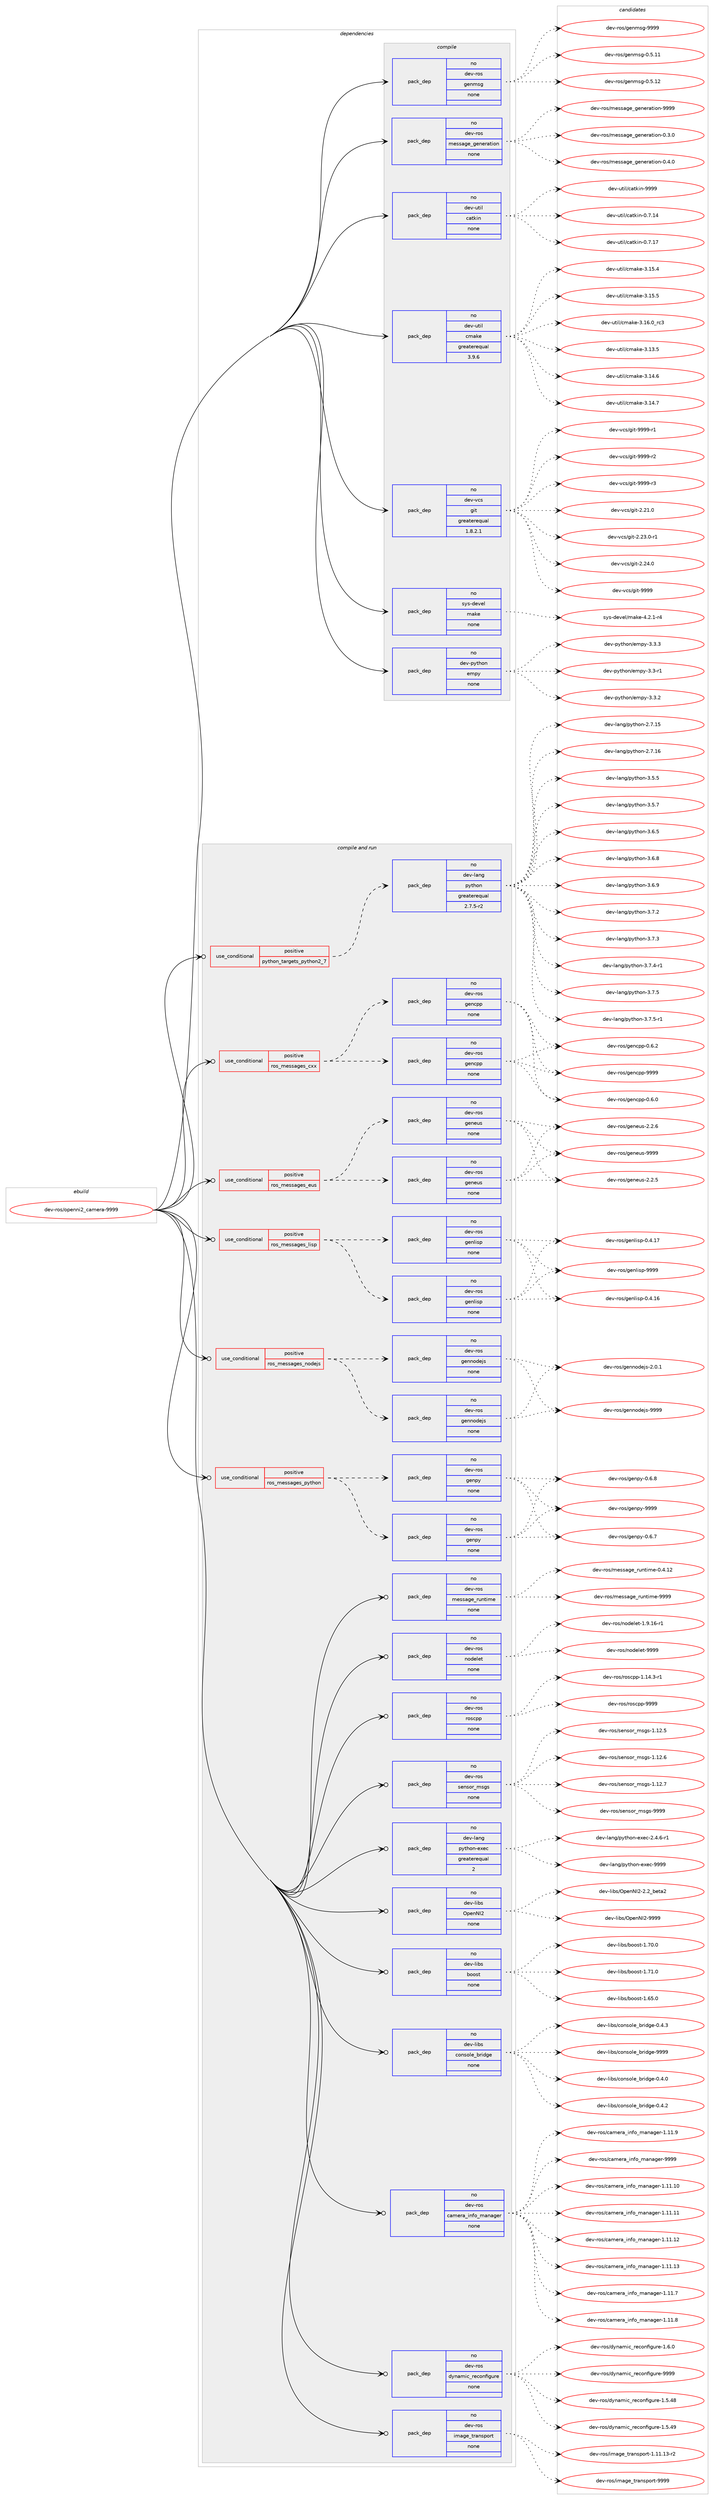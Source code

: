 digraph prolog {

# *************
# Graph options
# *************

newrank=true;
concentrate=true;
compound=true;
graph [rankdir=LR,fontname=Helvetica,fontsize=10,ranksep=1.5];#, ranksep=2.5, nodesep=0.2];
edge  [arrowhead=vee];
node  [fontname=Helvetica,fontsize=10];

# **********
# The ebuild
# **********

subgraph cluster_leftcol {
color=gray;
rank=same;
label=<<i>ebuild</i>>;
id [label="dev-ros/openni2_camera-9999", color=red, width=4, href="../dev-ros/openni2_camera-9999.svg"];
}

# ****************
# The dependencies
# ****************

subgraph cluster_midcol {
color=gray;
label=<<i>dependencies</i>>;
subgraph cluster_compile {
fillcolor="#eeeeee";
style=filled;
label=<<i>compile</i>>;
subgraph pack491697 {
dependency657685 [label=<<TABLE BORDER="0" CELLBORDER="1" CELLSPACING="0" CELLPADDING="4" WIDTH="220"><TR><TD ROWSPAN="6" CELLPADDING="30">pack_dep</TD></TR><TR><TD WIDTH="110">no</TD></TR><TR><TD>dev-python</TD></TR><TR><TD>empy</TD></TR><TR><TD>none</TD></TR><TR><TD></TD></TR></TABLE>>, shape=none, color=blue];
}
id:e -> dependency657685:w [weight=20,style="solid",arrowhead="vee"];
subgraph pack491698 {
dependency657686 [label=<<TABLE BORDER="0" CELLBORDER="1" CELLSPACING="0" CELLPADDING="4" WIDTH="220"><TR><TD ROWSPAN="6" CELLPADDING="30">pack_dep</TD></TR><TR><TD WIDTH="110">no</TD></TR><TR><TD>dev-ros</TD></TR><TR><TD>genmsg</TD></TR><TR><TD>none</TD></TR><TR><TD></TD></TR></TABLE>>, shape=none, color=blue];
}
id:e -> dependency657686:w [weight=20,style="solid",arrowhead="vee"];
subgraph pack491699 {
dependency657687 [label=<<TABLE BORDER="0" CELLBORDER="1" CELLSPACING="0" CELLPADDING="4" WIDTH="220"><TR><TD ROWSPAN="6" CELLPADDING="30">pack_dep</TD></TR><TR><TD WIDTH="110">no</TD></TR><TR><TD>dev-ros</TD></TR><TR><TD>message_generation</TD></TR><TR><TD>none</TD></TR><TR><TD></TD></TR></TABLE>>, shape=none, color=blue];
}
id:e -> dependency657687:w [weight=20,style="solid",arrowhead="vee"];
subgraph pack491700 {
dependency657688 [label=<<TABLE BORDER="0" CELLBORDER="1" CELLSPACING="0" CELLPADDING="4" WIDTH="220"><TR><TD ROWSPAN="6" CELLPADDING="30">pack_dep</TD></TR><TR><TD WIDTH="110">no</TD></TR><TR><TD>dev-util</TD></TR><TR><TD>catkin</TD></TR><TR><TD>none</TD></TR><TR><TD></TD></TR></TABLE>>, shape=none, color=blue];
}
id:e -> dependency657688:w [weight=20,style="solid",arrowhead="vee"];
subgraph pack491701 {
dependency657689 [label=<<TABLE BORDER="0" CELLBORDER="1" CELLSPACING="0" CELLPADDING="4" WIDTH="220"><TR><TD ROWSPAN="6" CELLPADDING="30">pack_dep</TD></TR><TR><TD WIDTH="110">no</TD></TR><TR><TD>dev-util</TD></TR><TR><TD>cmake</TD></TR><TR><TD>greaterequal</TD></TR><TR><TD>3.9.6</TD></TR></TABLE>>, shape=none, color=blue];
}
id:e -> dependency657689:w [weight=20,style="solid",arrowhead="vee"];
subgraph pack491702 {
dependency657690 [label=<<TABLE BORDER="0" CELLBORDER="1" CELLSPACING="0" CELLPADDING="4" WIDTH="220"><TR><TD ROWSPAN="6" CELLPADDING="30">pack_dep</TD></TR><TR><TD WIDTH="110">no</TD></TR><TR><TD>dev-vcs</TD></TR><TR><TD>git</TD></TR><TR><TD>greaterequal</TD></TR><TR><TD>1.8.2.1</TD></TR></TABLE>>, shape=none, color=blue];
}
id:e -> dependency657690:w [weight=20,style="solid",arrowhead="vee"];
subgraph pack491703 {
dependency657691 [label=<<TABLE BORDER="0" CELLBORDER="1" CELLSPACING="0" CELLPADDING="4" WIDTH="220"><TR><TD ROWSPAN="6" CELLPADDING="30">pack_dep</TD></TR><TR><TD WIDTH="110">no</TD></TR><TR><TD>sys-devel</TD></TR><TR><TD>make</TD></TR><TR><TD>none</TD></TR><TR><TD></TD></TR></TABLE>>, shape=none, color=blue];
}
id:e -> dependency657691:w [weight=20,style="solid",arrowhead="vee"];
}
subgraph cluster_compileandrun {
fillcolor="#eeeeee";
style=filled;
label=<<i>compile and run</i>>;
subgraph cond154082 {
dependency657692 [label=<<TABLE BORDER="0" CELLBORDER="1" CELLSPACING="0" CELLPADDING="4"><TR><TD ROWSPAN="3" CELLPADDING="10">use_conditional</TD></TR><TR><TD>positive</TD></TR><TR><TD>python_targets_python2_7</TD></TR></TABLE>>, shape=none, color=red];
subgraph pack491704 {
dependency657693 [label=<<TABLE BORDER="0" CELLBORDER="1" CELLSPACING="0" CELLPADDING="4" WIDTH="220"><TR><TD ROWSPAN="6" CELLPADDING="30">pack_dep</TD></TR><TR><TD WIDTH="110">no</TD></TR><TR><TD>dev-lang</TD></TR><TR><TD>python</TD></TR><TR><TD>greaterequal</TD></TR><TR><TD>2.7.5-r2</TD></TR></TABLE>>, shape=none, color=blue];
}
dependency657692:e -> dependency657693:w [weight=20,style="dashed",arrowhead="vee"];
}
id:e -> dependency657692:w [weight=20,style="solid",arrowhead="odotvee"];
subgraph cond154083 {
dependency657694 [label=<<TABLE BORDER="0" CELLBORDER="1" CELLSPACING="0" CELLPADDING="4"><TR><TD ROWSPAN="3" CELLPADDING="10">use_conditional</TD></TR><TR><TD>positive</TD></TR><TR><TD>ros_messages_cxx</TD></TR></TABLE>>, shape=none, color=red];
subgraph pack491705 {
dependency657695 [label=<<TABLE BORDER="0" CELLBORDER="1" CELLSPACING="0" CELLPADDING="4" WIDTH="220"><TR><TD ROWSPAN="6" CELLPADDING="30">pack_dep</TD></TR><TR><TD WIDTH="110">no</TD></TR><TR><TD>dev-ros</TD></TR><TR><TD>gencpp</TD></TR><TR><TD>none</TD></TR><TR><TD></TD></TR></TABLE>>, shape=none, color=blue];
}
dependency657694:e -> dependency657695:w [weight=20,style="dashed",arrowhead="vee"];
subgraph pack491706 {
dependency657696 [label=<<TABLE BORDER="0" CELLBORDER="1" CELLSPACING="0" CELLPADDING="4" WIDTH="220"><TR><TD ROWSPAN="6" CELLPADDING="30">pack_dep</TD></TR><TR><TD WIDTH="110">no</TD></TR><TR><TD>dev-ros</TD></TR><TR><TD>gencpp</TD></TR><TR><TD>none</TD></TR><TR><TD></TD></TR></TABLE>>, shape=none, color=blue];
}
dependency657694:e -> dependency657696:w [weight=20,style="dashed",arrowhead="vee"];
}
id:e -> dependency657694:w [weight=20,style="solid",arrowhead="odotvee"];
subgraph cond154084 {
dependency657697 [label=<<TABLE BORDER="0" CELLBORDER="1" CELLSPACING="0" CELLPADDING="4"><TR><TD ROWSPAN="3" CELLPADDING="10">use_conditional</TD></TR><TR><TD>positive</TD></TR><TR><TD>ros_messages_eus</TD></TR></TABLE>>, shape=none, color=red];
subgraph pack491707 {
dependency657698 [label=<<TABLE BORDER="0" CELLBORDER="1" CELLSPACING="0" CELLPADDING="4" WIDTH="220"><TR><TD ROWSPAN="6" CELLPADDING="30">pack_dep</TD></TR><TR><TD WIDTH="110">no</TD></TR><TR><TD>dev-ros</TD></TR><TR><TD>geneus</TD></TR><TR><TD>none</TD></TR><TR><TD></TD></TR></TABLE>>, shape=none, color=blue];
}
dependency657697:e -> dependency657698:w [weight=20,style="dashed",arrowhead="vee"];
subgraph pack491708 {
dependency657699 [label=<<TABLE BORDER="0" CELLBORDER="1" CELLSPACING="0" CELLPADDING="4" WIDTH="220"><TR><TD ROWSPAN="6" CELLPADDING="30">pack_dep</TD></TR><TR><TD WIDTH="110">no</TD></TR><TR><TD>dev-ros</TD></TR><TR><TD>geneus</TD></TR><TR><TD>none</TD></TR><TR><TD></TD></TR></TABLE>>, shape=none, color=blue];
}
dependency657697:e -> dependency657699:w [weight=20,style="dashed",arrowhead="vee"];
}
id:e -> dependency657697:w [weight=20,style="solid",arrowhead="odotvee"];
subgraph cond154085 {
dependency657700 [label=<<TABLE BORDER="0" CELLBORDER="1" CELLSPACING="0" CELLPADDING="4"><TR><TD ROWSPAN="3" CELLPADDING="10">use_conditional</TD></TR><TR><TD>positive</TD></TR><TR><TD>ros_messages_lisp</TD></TR></TABLE>>, shape=none, color=red];
subgraph pack491709 {
dependency657701 [label=<<TABLE BORDER="0" CELLBORDER="1" CELLSPACING="0" CELLPADDING="4" WIDTH="220"><TR><TD ROWSPAN="6" CELLPADDING="30">pack_dep</TD></TR><TR><TD WIDTH="110">no</TD></TR><TR><TD>dev-ros</TD></TR><TR><TD>genlisp</TD></TR><TR><TD>none</TD></TR><TR><TD></TD></TR></TABLE>>, shape=none, color=blue];
}
dependency657700:e -> dependency657701:w [weight=20,style="dashed",arrowhead="vee"];
subgraph pack491710 {
dependency657702 [label=<<TABLE BORDER="0" CELLBORDER="1" CELLSPACING="0" CELLPADDING="4" WIDTH="220"><TR><TD ROWSPAN="6" CELLPADDING="30">pack_dep</TD></TR><TR><TD WIDTH="110">no</TD></TR><TR><TD>dev-ros</TD></TR><TR><TD>genlisp</TD></TR><TR><TD>none</TD></TR><TR><TD></TD></TR></TABLE>>, shape=none, color=blue];
}
dependency657700:e -> dependency657702:w [weight=20,style="dashed",arrowhead="vee"];
}
id:e -> dependency657700:w [weight=20,style="solid",arrowhead="odotvee"];
subgraph cond154086 {
dependency657703 [label=<<TABLE BORDER="0" CELLBORDER="1" CELLSPACING="0" CELLPADDING="4"><TR><TD ROWSPAN="3" CELLPADDING="10">use_conditional</TD></TR><TR><TD>positive</TD></TR><TR><TD>ros_messages_nodejs</TD></TR></TABLE>>, shape=none, color=red];
subgraph pack491711 {
dependency657704 [label=<<TABLE BORDER="0" CELLBORDER="1" CELLSPACING="0" CELLPADDING="4" WIDTH="220"><TR><TD ROWSPAN="6" CELLPADDING="30">pack_dep</TD></TR><TR><TD WIDTH="110">no</TD></TR><TR><TD>dev-ros</TD></TR><TR><TD>gennodejs</TD></TR><TR><TD>none</TD></TR><TR><TD></TD></TR></TABLE>>, shape=none, color=blue];
}
dependency657703:e -> dependency657704:w [weight=20,style="dashed",arrowhead="vee"];
subgraph pack491712 {
dependency657705 [label=<<TABLE BORDER="0" CELLBORDER="1" CELLSPACING="0" CELLPADDING="4" WIDTH="220"><TR><TD ROWSPAN="6" CELLPADDING="30">pack_dep</TD></TR><TR><TD WIDTH="110">no</TD></TR><TR><TD>dev-ros</TD></TR><TR><TD>gennodejs</TD></TR><TR><TD>none</TD></TR><TR><TD></TD></TR></TABLE>>, shape=none, color=blue];
}
dependency657703:e -> dependency657705:w [weight=20,style="dashed",arrowhead="vee"];
}
id:e -> dependency657703:w [weight=20,style="solid",arrowhead="odotvee"];
subgraph cond154087 {
dependency657706 [label=<<TABLE BORDER="0" CELLBORDER="1" CELLSPACING="0" CELLPADDING="4"><TR><TD ROWSPAN="3" CELLPADDING="10">use_conditional</TD></TR><TR><TD>positive</TD></TR><TR><TD>ros_messages_python</TD></TR></TABLE>>, shape=none, color=red];
subgraph pack491713 {
dependency657707 [label=<<TABLE BORDER="0" CELLBORDER="1" CELLSPACING="0" CELLPADDING="4" WIDTH="220"><TR><TD ROWSPAN="6" CELLPADDING="30">pack_dep</TD></TR><TR><TD WIDTH="110">no</TD></TR><TR><TD>dev-ros</TD></TR><TR><TD>genpy</TD></TR><TR><TD>none</TD></TR><TR><TD></TD></TR></TABLE>>, shape=none, color=blue];
}
dependency657706:e -> dependency657707:w [weight=20,style="dashed",arrowhead="vee"];
subgraph pack491714 {
dependency657708 [label=<<TABLE BORDER="0" CELLBORDER="1" CELLSPACING="0" CELLPADDING="4" WIDTH="220"><TR><TD ROWSPAN="6" CELLPADDING="30">pack_dep</TD></TR><TR><TD WIDTH="110">no</TD></TR><TR><TD>dev-ros</TD></TR><TR><TD>genpy</TD></TR><TR><TD>none</TD></TR><TR><TD></TD></TR></TABLE>>, shape=none, color=blue];
}
dependency657706:e -> dependency657708:w [weight=20,style="dashed",arrowhead="vee"];
}
id:e -> dependency657706:w [weight=20,style="solid",arrowhead="odotvee"];
subgraph pack491715 {
dependency657709 [label=<<TABLE BORDER="0" CELLBORDER="1" CELLSPACING="0" CELLPADDING="4" WIDTH="220"><TR><TD ROWSPAN="6" CELLPADDING="30">pack_dep</TD></TR><TR><TD WIDTH="110">no</TD></TR><TR><TD>dev-lang</TD></TR><TR><TD>python-exec</TD></TR><TR><TD>greaterequal</TD></TR><TR><TD>2</TD></TR></TABLE>>, shape=none, color=blue];
}
id:e -> dependency657709:w [weight=20,style="solid",arrowhead="odotvee"];
subgraph pack491716 {
dependency657710 [label=<<TABLE BORDER="0" CELLBORDER="1" CELLSPACING="0" CELLPADDING="4" WIDTH="220"><TR><TD ROWSPAN="6" CELLPADDING="30">pack_dep</TD></TR><TR><TD WIDTH="110">no</TD></TR><TR><TD>dev-libs</TD></TR><TR><TD>OpenNI2</TD></TR><TR><TD>none</TD></TR><TR><TD></TD></TR></TABLE>>, shape=none, color=blue];
}
id:e -> dependency657710:w [weight=20,style="solid",arrowhead="odotvee"];
subgraph pack491717 {
dependency657711 [label=<<TABLE BORDER="0" CELLBORDER="1" CELLSPACING="0" CELLPADDING="4" WIDTH="220"><TR><TD ROWSPAN="6" CELLPADDING="30">pack_dep</TD></TR><TR><TD WIDTH="110">no</TD></TR><TR><TD>dev-libs</TD></TR><TR><TD>boost</TD></TR><TR><TD>none</TD></TR><TR><TD></TD></TR></TABLE>>, shape=none, color=blue];
}
id:e -> dependency657711:w [weight=20,style="solid",arrowhead="odotvee"];
subgraph pack491718 {
dependency657712 [label=<<TABLE BORDER="0" CELLBORDER="1" CELLSPACING="0" CELLPADDING="4" WIDTH="220"><TR><TD ROWSPAN="6" CELLPADDING="30">pack_dep</TD></TR><TR><TD WIDTH="110">no</TD></TR><TR><TD>dev-libs</TD></TR><TR><TD>console_bridge</TD></TR><TR><TD>none</TD></TR><TR><TD></TD></TR></TABLE>>, shape=none, color=blue];
}
id:e -> dependency657712:w [weight=20,style="solid",arrowhead="odotvee"];
subgraph pack491719 {
dependency657713 [label=<<TABLE BORDER="0" CELLBORDER="1" CELLSPACING="0" CELLPADDING="4" WIDTH="220"><TR><TD ROWSPAN="6" CELLPADDING="30">pack_dep</TD></TR><TR><TD WIDTH="110">no</TD></TR><TR><TD>dev-ros</TD></TR><TR><TD>camera_info_manager</TD></TR><TR><TD>none</TD></TR><TR><TD></TD></TR></TABLE>>, shape=none, color=blue];
}
id:e -> dependency657713:w [weight=20,style="solid",arrowhead="odotvee"];
subgraph pack491720 {
dependency657714 [label=<<TABLE BORDER="0" CELLBORDER="1" CELLSPACING="0" CELLPADDING="4" WIDTH="220"><TR><TD ROWSPAN="6" CELLPADDING="30">pack_dep</TD></TR><TR><TD WIDTH="110">no</TD></TR><TR><TD>dev-ros</TD></TR><TR><TD>dynamic_reconfigure</TD></TR><TR><TD>none</TD></TR><TR><TD></TD></TR></TABLE>>, shape=none, color=blue];
}
id:e -> dependency657714:w [weight=20,style="solid",arrowhead="odotvee"];
subgraph pack491721 {
dependency657715 [label=<<TABLE BORDER="0" CELLBORDER="1" CELLSPACING="0" CELLPADDING="4" WIDTH="220"><TR><TD ROWSPAN="6" CELLPADDING="30">pack_dep</TD></TR><TR><TD WIDTH="110">no</TD></TR><TR><TD>dev-ros</TD></TR><TR><TD>image_transport</TD></TR><TR><TD>none</TD></TR><TR><TD></TD></TR></TABLE>>, shape=none, color=blue];
}
id:e -> dependency657715:w [weight=20,style="solid",arrowhead="odotvee"];
subgraph pack491722 {
dependency657716 [label=<<TABLE BORDER="0" CELLBORDER="1" CELLSPACING="0" CELLPADDING="4" WIDTH="220"><TR><TD ROWSPAN="6" CELLPADDING="30">pack_dep</TD></TR><TR><TD WIDTH="110">no</TD></TR><TR><TD>dev-ros</TD></TR><TR><TD>message_runtime</TD></TR><TR><TD>none</TD></TR><TR><TD></TD></TR></TABLE>>, shape=none, color=blue];
}
id:e -> dependency657716:w [weight=20,style="solid",arrowhead="odotvee"];
subgraph pack491723 {
dependency657717 [label=<<TABLE BORDER="0" CELLBORDER="1" CELLSPACING="0" CELLPADDING="4" WIDTH="220"><TR><TD ROWSPAN="6" CELLPADDING="30">pack_dep</TD></TR><TR><TD WIDTH="110">no</TD></TR><TR><TD>dev-ros</TD></TR><TR><TD>nodelet</TD></TR><TR><TD>none</TD></TR><TR><TD></TD></TR></TABLE>>, shape=none, color=blue];
}
id:e -> dependency657717:w [weight=20,style="solid",arrowhead="odotvee"];
subgraph pack491724 {
dependency657718 [label=<<TABLE BORDER="0" CELLBORDER="1" CELLSPACING="0" CELLPADDING="4" WIDTH="220"><TR><TD ROWSPAN="6" CELLPADDING="30">pack_dep</TD></TR><TR><TD WIDTH="110">no</TD></TR><TR><TD>dev-ros</TD></TR><TR><TD>roscpp</TD></TR><TR><TD>none</TD></TR><TR><TD></TD></TR></TABLE>>, shape=none, color=blue];
}
id:e -> dependency657718:w [weight=20,style="solid",arrowhead="odotvee"];
subgraph pack491725 {
dependency657719 [label=<<TABLE BORDER="0" CELLBORDER="1" CELLSPACING="0" CELLPADDING="4" WIDTH="220"><TR><TD ROWSPAN="6" CELLPADDING="30">pack_dep</TD></TR><TR><TD WIDTH="110">no</TD></TR><TR><TD>dev-ros</TD></TR><TR><TD>sensor_msgs</TD></TR><TR><TD>none</TD></TR><TR><TD></TD></TR></TABLE>>, shape=none, color=blue];
}
id:e -> dependency657719:w [weight=20,style="solid",arrowhead="odotvee"];
}
subgraph cluster_run {
fillcolor="#eeeeee";
style=filled;
label=<<i>run</i>>;
}
}

# **************
# The candidates
# **************

subgraph cluster_choices {
rank=same;
color=gray;
label=<<i>candidates</i>>;

subgraph choice491697 {
color=black;
nodesep=1;
choice1001011184511212111610411111047101109112121455146514511449 [label="dev-python/empy-3.3-r1", color=red, width=4,href="../dev-python/empy-3.3-r1.svg"];
choice1001011184511212111610411111047101109112121455146514650 [label="dev-python/empy-3.3.2", color=red, width=4,href="../dev-python/empy-3.3.2.svg"];
choice1001011184511212111610411111047101109112121455146514651 [label="dev-python/empy-3.3.3", color=red, width=4,href="../dev-python/empy-3.3.3.svg"];
dependency657685:e -> choice1001011184511212111610411111047101109112121455146514511449:w [style=dotted,weight="100"];
dependency657685:e -> choice1001011184511212111610411111047101109112121455146514650:w [style=dotted,weight="100"];
dependency657685:e -> choice1001011184511212111610411111047101109112121455146514651:w [style=dotted,weight="100"];
}
subgraph choice491698 {
color=black;
nodesep=1;
choice100101118451141111154710310111010911510345484653464949 [label="dev-ros/genmsg-0.5.11", color=red, width=4,href="../dev-ros/genmsg-0.5.11.svg"];
choice100101118451141111154710310111010911510345484653464950 [label="dev-ros/genmsg-0.5.12", color=red, width=4,href="../dev-ros/genmsg-0.5.12.svg"];
choice10010111845114111115471031011101091151034557575757 [label="dev-ros/genmsg-9999", color=red, width=4,href="../dev-ros/genmsg-9999.svg"];
dependency657686:e -> choice100101118451141111154710310111010911510345484653464949:w [style=dotted,weight="100"];
dependency657686:e -> choice100101118451141111154710310111010911510345484653464950:w [style=dotted,weight="100"];
dependency657686:e -> choice10010111845114111115471031011101091151034557575757:w [style=dotted,weight="100"];
}
subgraph choice491699 {
color=black;
nodesep=1;
choice1001011184511411111547109101115115971031019510310111010111497116105111110454846514648 [label="dev-ros/message_generation-0.3.0", color=red, width=4,href="../dev-ros/message_generation-0.3.0.svg"];
choice1001011184511411111547109101115115971031019510310111010111497116105111110454846524648 [label="dev-ros/message_generation-0.4.0", color=red, width=4,href="../dev-ros/message_generation-0.4.0.svg"];
choice10010111845114111115471091011151159710310195103101110101114971161051111104557575757 [label="dev-ros/message_generation-9999", color=red, width=4,href="../dev-ros/message_generation-9999.svg"];
dependency657687:e -> choice1001011184511411111547109101115115971031019510310111010111497116105111110454846514648:w [style=dotted,weight="100"];
dependency657687:e -> choice1001011184511411111547109101115115971031019510310111010111497116105111110454846524648:w [style=dotted,weight="100"];
dependency657687:e -> choice10010111845114111115471091011151159710310195103101110101114971161051111104557575757:w [style=dotted,weight="100"];
}
subgraph choice491700 {
color=black;
nodesep=1;
choice1001011184511711610510847999711610710511045484655464952 [label="dev-util/catkin-0.7.14", color=red, width=4,href="../dev-util/catkin-0.7.14.svg"];
choice1001011184511711610510847999711610710511045484655464955 [label="dev-util/catkin-0.7.17", color=red, width=4,href="../dev-util/catkin-0.7.17.svg"];
choice100101118451171161051084799971161071051104557575757 [label="dev-util/catkin-9999", color=red, width=4,href="../dev-util/catkin-9999.svg"];
dependency657688:e -> choice1001011184511711610510847999711610710511045484655464952:w [style=dotted,weight="100"];
dependency657688:e -> choice1001011184511711610510847999711610710511045484655464955:w [style=dotted,weight="100"];
dependency657688:e -> choice100101118451171161051084799971161071051104557575757:w [style=dotted,weight="100"];
}
subgraph choice491701 {
color=black;
nodesep=1;
choice1001011184511711610510847991099710710145514649514653 [label="dev-util/cmake-3.13.5", color=red, width=4,href="../dev-util/cmake-3.13.5.svg"];
choice1001011184511711610510847991099710710145514649524654 [label="dev-util/cmake-3.14.6", color=red, width=4,href="../dev-util/cmake-3.14.6.svg"];
choice1001011184511711610510847991099710710145514649524655 [label="dev-util/cmake-3.14.7", color=red, width=4,href="../dev-util/cmake-3.14.7.svg"];
choice1001011184511711610510847991099710710145514649534652 [label="dev-util/cmake-3.15.4", color=red, width=4,href="../dev-util/cmake-3.15.4.svg"];
choice1001011184511711610510847991099710710145514649534653 [label="dev-util/cmake-3.15.5", color=red, width=4,href="../dev-util/cmake-3.15.5.svg"];
choice1001011184511711610510847991099710710145514649544648951149951 [label="dev-util/cmake-3.16.0_rc3", color=red, width=4,href="../dev-util/cmake-3.16.0_rc3.svg"];
dependency657689:e -> choice1001011184511711610510847991099710710145514649514653:w [style=dotted,weight="100"];
dependency657689:e -> choice1001011184511711610510847991099710710145514649524654:w [style=dotted,weight="100"];
dependency657689:e -> choice1001011184511711610510847991099710710145514649524655:w [style=dotted,weight="100"];
dependency657689:e -> choice1001011184511711610510847991099710710145514649534652:w [style=dotted,weight="100"];
dependency657689:e -> choice1001011184511711610510847991099710710145514649534653:w [style=dotted,weight="100"];
dependency657689:e -> choice1001011184511711610510847991099710710145514649544648951149951:w [style=dotted,weight="100"];
}
subgraph choice491702 {
color=black;
nodesep=1;
choice10010111845118991154710310511645504650494648 [label="dev-vcs/git-2.21.0", color=red, width=4,href="../dev-vcs/git-2.21.0.svg"];
choice100101118451189911547103105116455046505146484511449 [label="dev-vcs/git-2.23.0-r1", color=red, width=4,href="../dev-vcs/git-2.23.0-r1.svg"];
choice10010111845118991154710310511645504650524648 [label="dev-vcs/git-2.24.0", color=red, width=4,href="../dev-vcs/git-2.24.0.svg"];
choice1001011184511899115471031051164557575757 [label="dev-vcs/git-9999", color=red, width=4,href="../dev-vcs/git-9999.svg"];
choice10010111845118991154710310511645575757574511449 [label="dev-vcs/git-9999-r1", color=red, width=4,href="../dev-vcs/git-9999-r1.svg"];
choice10010111845118991154710310511645575757574511450 [label="dev-vcs/git-9999-r2", color=red, width=4,href="../dev-vcs/git-9999-r2.svg"];
choice10010111845118991154710310511645575757574511451 [label="dev-vcs/git-9999-r3", color=red, width=4,href="../dev-vcs/git-9999-r3.svg"];
dependency657690:e -> choice10010111845118991154710310511645504650494648:w [style=dotted,weight="100"];
dependency657690:e -> choice100101118451189911547103105116455046505146484511449:w [style=dotted,weight="100"];
dependency657690:e -> choice10010111845118991154710310511645504650524648:w [style=dotted,weight="100"];
dependency657690:e -> choice1001011184511899115471031051164557575757:w [style=dotted,weight="100"];
dependency657690:e -> choice10010111845118991154710310511645575757574511449:w [style=dotted,weight="100"];
dependency657690:e -> choice10010111845118991154710310511645575757574511450:w [style=dotted,weight="100"];
dependency657690:e -> choice10010111845118991154710310511645575757574511451:w [style=dotted,weight="100"];
}
subgraph choice491703 {
color=black;
nodesep=1;
choice1151211154510010111810110847109971071014552465046494511452 [label="sys-devel/make-4.2.1-r4", color=red, width=4,href="../sys-devel/make-4.2.1-r4.svg"];
dependency657691:e -> choice1151211154510010111810110847109971071014552465046494511452:w [style=dotted,weight="100"];
}
subgraph choice491704 {
color=black;
nodesep=1;
choice10010111845108971101034711212111610411111045504655464953 [label="dev-lang/python-2.7.15", color=red, width=4,href="../dev-lang/python-2.7.15.svg"];
choice10010111845108971101034711212111610411111045504655464954 [label="dev-lang/python-2.7.16", color=red, width=4,href="../dev-lang/python-2.7.16.svg"];
choice100101118451089711010347112121116104111110455146534653 [label="dev-lang/python-3.5.5", color=red, width=4,href="../dev-lang/python-3.5.5.svg"];
choice100101118451089711010347112121116104111110455146534655 [label="dev-lang/python-3.5.7", color=red, width=4,href="../dev-lang/python-3.5.7.svg"];
choice100101118451089711010347112121116104111110455146544653 [label="dev-lang/python-3.6.5", color=red, width=4,href="../dev-lang/python-3.6.5.svg"];
choice100101118451089711010347112121116104111110455146544656 [label="dev-lang/python-3.6.8", color=red, width=4,href="../dev-lang/python-3.6.8.svg"];
choice100101118451089711010347112121116104111110455146544657 [label="dev-lang/python-3.6.9", color=red, width=4,href="../dev-lang/python-3.6.9.svg"];
choice100101118451089711010347112121116104111110455146554650 [label="dev-lang/python-3.7.2", color=red, width=4,href="../dev-lang/python-3.7.2.svg"];
choice100101118451089711010347112121116104111110455146554651 [label="dev-lang/python-3.7.3", color=red, width=4,href="../dev-lang/python-3.7.3.svg"];
choice1001011184510897110103471121211161041111104551465546524511449 [label="dev-lang/python-3.7.4-r1", color=red, width=4,href="../dev-lang/python-3.7.4-r1.svg"];
choice100101118451089711010347112121116104111110455146554653 [label="dev-lang/python-3.7.5", color=red, width=4,href="../dev-lang/python-3.7.5.svg"];
choice1001011184510897110103471121211161041111104551465546534511449 [label="dev-lang/python-3.7.5-r1", color=red, width=4,href="../dev-lang/python-3.7.5-r1.svg"];
dependency657693:e -> choice10010111845108971101034711212111610411111045504655464953:w [style=dotted,weight="100"];
dependency657693:e -> choice10010111845108971101034711212111610411111045504655464954:w [style=dotted,weight="100"];
dependency657693:e -> choice100101118451089711010347112121116104111110455146534653:w [style=dotted,weight="100"];
dependency657693:e -> choice100101118451089711010347112121116104111110455146534655:w [style=dotted,weight="100"];
dependency657693:e -> choice100101118451089711010347112121116104111110455146544653:w [style=dotted,weight="100"];
dependency657693:e -> choice100101118451089711010347112121116104111110455146544656:w [style=dotted,weight="100"];
dependency657693:e -> choice100101118451089711010347112121116104111110455146544657:w [style=dotted,weight="100"];
dependency657693:e -> choice100101118451089711010347112121116104111110455146554650:w [style=dotted,weight="100"];
dependency657693:e -> choice100101118451089711010347112121116104111110455146554651:w [style=dotted,weight="100"];
dependency657693:e -> choice1001011184510897110103471121211161041111104551465546524511449:w [style=dotted,weight="100"];
dependency657693:e -> choice100101118451089711010347112121116104111110455146554653:w [style=dotted,weight="100"];
dependency657693:e -> choice1001011184510897110103471121211161041111104551465546534511449:w [style=dotted,weight="100"];
}
subgraph choice491705 {
color=black;
nodesep=1;
choice100101118451141111154710310111099112112454846544648 [label="dev-ros/gencpp-0.6.0", color=red, width=4,href="../dev-ros/gencpp-0.6.0.svg"];
choice100101118451141111154710310111099112112454846544650 [label="dev-ros/gencpp-0.6.2", color=red, width=4,href="../dev-ros/gencpp-0.6.2.svg"];
choice1001011184511411111547103101110991121124557575757 [label="dev-ros/gencpp-9999", color=red, width=4,href="../dev-ros/gencpp-9999.svg"];
dependency657695:e -> choice100101118451141111154710310111099112112454846544648:w [style=dotted,weight="100"];
dependency657695:e -> choice100101118451141111154710310111099112112454846544650:w [style=dotted,weight="100"];
dependency657695:e -> choice1001011184511411111547103101110991121124557575757:w [style=dotted,weight="100"];
}
subgraph choice491706 {
color=black;
nodesep=1;
choice100101118451141111154710310111099112112454846544648 [label="dev-ros/gencpp-0.6.0", color=red, width=4,href="../dev-ros/gencpp-0.6.0.svg"];
choice100101118451141111154710310111099112112454846544650 [label="dev-ros/gencpp-0.6.2", color=red, width=4,href="../dev-ros/gencpp-0.6.2.svg"];
choice1001011184511411111547103101110991121124557575757 [label="dev-ros/gencpp-9999", color=red, width=4,href="../dev-ros/gencpp-9999.svg"];
dependency657696:e -> choice100101118451141111154710310111099112112454846544648:w [style=dotted,weight="100"];
dependency657696:e -> choice100101118451141111154710310111099112112454846544650:w [style=dotted,weight="100"];
dependency657696:e -> choice1001011184511411111547103101110991121124557575757:w [style=dotted,weight="100"];
}
subgraph choice491707 {
color=black;
nodesep=1;
choice1001011184511411111547103101110101117115455046504653 [label="dev-ros/geneus-2.2.5", color=red, width=4,href="../dev-ros/geneus-2.2.5.svg"];
choice1001011184511411111547103101110101117115455046504654 [label="dev-ros/geneus-2.2.6", color=red, width=4,href="../dev-ros/geneus-2.2.6.svg"];
choice10010111845114111115471031011101011171154557575757 [label="dev-ros/geneus-9999", color=red, width=4,href="../dev-ros/geneus-9999.svg"];
dependency657698:e -> choice1001011184511411111547103101110101117115455046504653:w [style=dotted,weight="100"];
dependency657698:e -> choice1001011184511411111547103101110101117115455046504654:w [style=dotted,weight="100"];
dependency657698:e -> choice10010111845114111115471031011101011171154557575757:w [style=dotted,weight="100"];
}
subgraph choice491708 {
color=black;
nodesep=1;
choice1001011184511411111547103101110101117115455046504653 [label="dev-ros/geneus-2.2.5", color=red, width=4,href="../dev-ros/geneus-2.2.5.svg"];
choice1001011184511411111547103101110101117115455046504654 [label="dev-ros/geneus-2.2.6", color=red, width=4,href="../dev-ros/geneus-2.2.6.svg"];
choice10010111845114111115471031011101011171154557575757 [label="dev-ros/geneus-9999", color=red, width=4,href="../dev-ros/geneus-9999.svg"];
dependency657699:e -> choice1001011184511411111547103101110101117115455046504653:w [style=dotted,weight="100"];
dependency657699:e -> choice1001011184511411111547103101110101117115455046504654:w [style=dotted,weight="100"];
dependency657699:e -> choice10010111845114111115471031011101011171154557575757:w [style=dotted,weight="100"];
}
subgraph choice491709 {
color=black;
nodesep=1;
choice100101118451141111154710310111010810511511245484652464954 [label="dev-ros/genlisp-0.4.16", color=red, width=4,href="../dev-ros/genlisp-0.4.16.svg"];
choice100101118451141111154710310111010810511511245484652464955 [label="dev-ros/genlisp-0.4.17", color=red, width=4,href="../dev-ros/genlisp-0.4.17.svg"];
choice10010111845114111115471031011101081051151124557575757 [label="dev-ros/genlisp-9999", color=red, width=4,href="../dev-ros/genlisp-9999.svg"];
dependency657701:e -> choice100101118451141111154710310111010810511511245484652464954:w [style=dotted,weight="100"];
dependency657701:e -> choice100101118451141111154710310111010810511511245484652464955:w [style=dotted,weight="100"];
dependency657701:e -> choice10010111845114111115471031011101081051151124557575757:w [style=dotted,weight="100"];
}
subgraph choice491710 {
color=black;
nodesep=1;
choice100101118451141111154710310111010810511511245484652464954 [label="dev-ros/genlisp-0.4.16", color=red, width=4,href="../dev-ros/genlisp-0.4.16.svg"];
choice100101118451141111154710310111010810511511245484652464955 [label="dev-ros/genlisp-0.4.17", color=red, width=4,href="../dev-ros/genlisp-0.4.17.svg"];
choice10010111845114111115471031011101081051151124557575757 [label="dev-ros/genlisp-9999", color=red, width=4,href="../dev-ros/genlisp-9999.svg"];
dependency657702:e -> choice100101118451141111154710310111010810511511245484652464954:w [style=dotted,weight="100"];
dependency657702:e -> choice100101118451141111154710310111010810511511245484652464955:w [style=dotted,weight="100"];
dependency657702:e -> choice10010111845114111115471031011101081051151124557575757:w [style=dotted,weight="100"];
}
subgraph choice491711 {
color=black;
nodesep=1;
choice1001011184511411111547103101110110111100101106115455046484649 [label="dev-ros/gennodejs-2.0.1", color=red, width=4,href="../dev-ros/gennodejs-2.0.1.svg"];
choice10010111845114111115471031011101101111001011061154557575757 [label="dev-ros/gennodejs-9999", color=red, width=4,href="../dev-ros/gennodejs-9999.svg"];
dependency657704:e -> choice1001011184511411111547103101110110111100101106115455046484649:w [style=dotted,weight="100"];
dependency657704:e -> choice10010111845114111115471031011101101111001011061154557575757:w [style=dotted,weight="100"];
}
subgraph choice491712 {
color=black;
nodesep=1;
choice1001011184511411111547103101110110111100101106115455046484649 [label="dev-ros/gennodejs-2.0.1", color=red, width=4,href="../dev-ros/gennodejs-2.0.1.svg"];
choice10010111845114111115471031011101101111001011061154557575757 [label="dev-ros/gennodejs-9999", color=red, width=4,href="../dev-ros/gennodejs-9999.svg"];
dependency657705:e -> choice1001011184511411111547103101110110111100101106115455046484649:w [style=dotted,weight="100"];
dependency657705:e -> choice10010111845114111115471031011101101111001011061154557575757:w [style=dotted,weight="100"];
}
subgraph choice491713 {
color=black;
nodesep=1;
choice1001011184511411111547103101110112121454846544655 [label="dev-ros/genpy-0.6.7", color=red, width=4,href="../dev-ros/genpy-0.6.7.svg"];
choice1001011184511411111547103101110112121454846544656 [label="dev-ros/genpy-0.6.8", color=red, width=4,href="../dev-ros/genpy-0.6.8.svg"];
choice10010111845114111115471031011101121214557575757 [label="dev-ros/genpy-9999", color=red, width=4,href="../dev-ros/genpy-9999.svg"];
dependency657707:e -> choice1001011184511411111547103101110112121454846544655:w [style=dotted,weight="100"];
dependency657707:e -> choice1001011184511411111547103101110112121454846544656:w [style=dotted,weight="100"];
dependency657707:e -> choice10010111845114111115471031011101121214557575757:w [style=dotted,weight="100"];
}
subgraph choice491714 {
color=black;
nodesep=1;
choice1001011184511411111547103101110112121454846544655 [label="dev-ros/genpy-0.6.7", color=red, width=4,href="../dev-ros/genpy-0.6.7.svg"];
choice1001011184511411111547103101110112121454846544656 [label="dev-ros/genpy-0.6.8", color=red, width=4,href="../dev-ros/genpy-0.6.8.svg"];
choice10010111845114111115471031011101121214557575757 [label="dev-ros/genpy-9999", color=red, width=4,href="../dev-ros/genpy-9999.svg"];
dependency657708:e -> choice1001011184511411111547103101110112121454846544655:w [style=dotted,weight="100"];
dependency657708:e -> choice1001011184511411111547103101110112121454846544656:w [style=dotted,weight="100"];
dependency657708:e -> choice10010111845114111115471031011101121214557575757:w [style=dotted,weight="100"];
}
subgraph choice491715 {
color=black;
nodesep=1;
choice10010111845108971101034711212111610411111045101120101994550465246544511449 [label="dev-lang/python-exec-2.4.6-r1", color=red, width=4,href="../dev-lang/python-exec-2.4.6-r1.svg"];
choice10010111845108971101034711212111610411111045101120101994557575757 [label="dev-lang/python-exec-9999", color=red, width=4,href="../dev-lang/python-exec-9999.svg"];
dependency657709:e -> choice10010111845108971101034711212111610411111045101120101994550465246544511449:w [style=dotted,weight="100"];
dependency657709:e -> choice10010111845108971101034711212111610411111045101120101994557575757:w [style=dotted,weight="100"];
}
subgraph choice491716 {
color=black;
nodesep=1;
choice100101118451081059811547791121011107873504550465095981011169750 [label="dev-libs/OpenNI2-2.2_beta2", color=red, width=4,href="../dev-libs/OpenNI2-2.2_beta2.svg"];
choice100101118451081059811547791121011107873504557575757 [label="dev-libs/OpenNI2-9999", color=red, width=4,href="../dev-libs/OpenNI2-9999.svg"];
dependency657710:e -> choice100101118451081059811547791121011107873504550465095981011169750:w [style=dotted,weight="100"];
dependency657710:e -> choice100101118451081059811547791121011107873504557575757:w [style=dotted,weight="100"];
}
subgraph choice491717 {
color=black;
nodesep=1;
choice1001011184510810598115479811111111511645494654534648 [label="dev-libs/boost-1.65.0", color=red, width=4,href="../dev-libs/boost-1.65.0.svg"];
choice1001011184510810598115479811111111511645494655484648 [label="dev-libs/boost-1.70.0", color=red, width=4,href="../dev-libs/boost-1.70.0.svg"];
choice1001011184510810598115479811111111511645494655494648 [label="dev-libs/boost-1.71.0", color=red, width=4,href="../dev-libs/boost-1.71.0.svg"];
dependency657711:e -> choice1001011184510810598115479811111111511645494654534648:w [style=dotted,weight="100"];
dependency657711:e -> choice1001011184510810598115479811111111511645494655484648:w [style=dotted,weight="100"];
dependency657711:e -> choice1001011184510810598115479811111111511645494655494648:w [style=dotted,weight="100"];
}
subgraph choice491718 {
color=black;
nodesep=1;
choice100101118451081059811547991111101151111081019598114105100103101454846524648 [label="dev-libs/console_bridge-0.4.0", color=red, width=4,href="../dev-libs/console_bridge-0.4.0.svg"];
choice100101118451081059811547991111101151111081019598114105100103101454846524650 [label="dev-libs/console_bridge-0.4.2", color=red, width=4,href="../dev-libs/console_bridge-0.4.2.svg"];
choice100101118451081059811547991111101151111081019598114105100103101454846524651 [label="dev-libs/console_bridge-0.4.3", color=red, width=4,href="../dev-libs/console_bridge-0.4.3.svg"];
choice1001011184510810598115479911111011511110810195981141051001031014557575757 [label="dev-libs/console_bridge-9999", color=red, width=4,href="../dev-libs/console_bridge-9999.svg"];
dependency657712:e -> choice100101118451081059811547991111101151111081019598114105100103101454846524648:w [style=dotted,weight="100"];
dependency657712:e -> choice100101118451081059811547991111101151111081019598114105100103101454846524650:w [style=dotted,weight="100"];
dependency657712:e -> choice100101118451081059811547991111101151111081019598114105100103101454846524651:w [style=dotted,weight="100"];
dependency657712:e -> choice1001011184510810598115479911111011511110810195981141051001031014557575757:w [style=dotted,weight="100"];
}
subgraph choice491719 {
color=black;
nodesep=1;
choice1001011184511411111547999710910111497951051101021119510997110971031011144549464949464948 [label="dev-ros/camera_info_manager-1.11.10", color=red, width=4,href="../dev-ros/camera_info_manager-1.11.10.svg"];
choice1001011184511411111547999710910111497951051101021119510997110971031011144549464949464949 [label="dev-ros/camera_info_manager-1.11.11", color=red, width=4,href="../dev-ros/camera_info_manager-1.11.11.svg"];
choice1001011184511411111547999710910111497951051101021119510997110971031011144549464949464950 [label="dev-ros/camera_info_manager-1.11.12", color=red, width=4,href="../dev-ros/camera_info_manager-1.11.12.svg"];
choice1001011184511411111547999710910111497951051101021119510997110971031011144549464949464951 [label="dev-ros/camera_info_manager-1.11.13", color=red, width=4,href="../dev-ros/camera_info_manager-1.11.13.svg"];
choice10010111845114111115479997109101114979510511010211195109971109710310111445494649494655 [label="dev-ros/camera_info_manager-1.11.7", color=red, width=4,href="../dev-ros/camera_info_manager-1.11.7.svg"];
choice10010111845114111115479997109101114979510511010211195109971109710310111445494649494656 [label="dev-ros/camera_info_manager-1.11.8", color=red, width=4,href="../dev-ros/camera_info_manager-1.11.8.svg"];
choice10010111845114111115479997109101114979510511010211195109971109710310111445494649494657 [label="dev-ros/camera_info_manager-1.11.9", color=red, width=4,href="../dev-ros/camera_info_manager-1.11.9.svg"];
choice1001011184511411111547999710910111497951051101021119510997110971031011144557575757 [label="dev-ros/camera_info_manager-9999", color=red, width=4,href="../dev-ros/camera_info_manager-9999.svg"];
dependency657713:e -> choice1001011184511411111547999710910111497951051101021119510997110971031011144549464949464948:w [style=dotted,weight="100"];
dependency657713:e -> choice1001011184511411111547999710910111497951051101021119510997110971031011144549464949464949:w [style=dotted,weight="100"];
dependency657713:e -> choice1001011184511411111547999710910111497951051101021119510997110971031011144549464949464950:w [style=dotted,weight="100"];
dependency657713:e -> choice1001011184511411111547999710910111497951051101021119510997110971031011144549464949464951:w [style=dotted,weight="100"];
dependency657713:e -> choice10010111845114111115479997109101114979510511010211195109971109710310111445494649494655:w [style=dotted,weight="100"];
dependency657713:e -> choice10010111845114111115479997109101114979510511010211195109971109710310111445494649494656:w [style=dotted,weight="100"];
dependency657713:e -> choice10010111845114111115479997109101114979510511010211195109971109710310111445494649494657:w [style=dotted,weight="100"];
dependency657713:e -> choice1001011184511411111547999710910111497951051101021119510997110971031011144557575757:w [style=dotted,weight="100"];
}
subgraph choice491720 {
color=black;
nodesep=1;
choice10010111845114111115471001211109710910599951141019911111010210510311711410145494653465256 [label="dev-ros/dynamic_reconfigure-1.5.48", color=red, width=4,href="../dev-ros/dynamic_reconfigure-1.5.48.svg"];
choice10010111845114111115471001211109710910599951141019911111010210510311711410145494653465257 [label="dev-ros/dynamic_reconfigure-1.5.49", color=red, width=4,href="../dev-ros/dynamic_reconfigure-1.5.49.svg"];
choice100101118451141111154710012111097109105999511410199111110102105103117114101454946544648 [label="dev-ros/dynamic_reconfigure-1.6.0", color=red, width=4,href="../dev-ros/dynamic_reconfigure-1.6.0.svg"];
choice1001011184511411111547100121110971091059995114101991111101021051031171141014557575757 [label="dev-ros/dynamic_reconfigure-9999", color=red, width=4,href="../dev-ros/dynamic_reconfigure-9999.svg"];
dependency657714:e -> choice10010111845114111115471001211109710910599951141019911111010210510311711410145494653465256:w [style=dotted,weight="100"];
dependency657714:e -> choice10010111845114111115471001211109710910599951141019911111010210510311711410145494653465257:w [style=dotted,weight="100"];
dependency657714:e -> choice100101118451141111154710012111097109105999511410199111110102105103117114101454946544648:w [style=dotted,weight="100"];
dependency657714:e -> choice1001011184511411111547100121110971091059995114101991111101021051031171141014557575757:w [style=dotted,weight="100"];
}
subgraph choice491721 {
color=black;
nodesep=1;
choice100101118451141111154710510997103101951161149711011511211111411645494649494649514511450 [label="dev-ros/image_transport-1.11.13-r2", color=red, width=4,href="../dev-ros/image_transport-1.11.13-r2.svg"];
choice10010111845114111115471051099710310195116114971101151121111141164557575757 [label="dev-ros/image_transport-9999", color=red, width=4,href="../dev-ros/image_transport-9999.svg"];
dependency657715:e -> choice100101118451141111154710510997103101951161149711011511211111411645494649494649514511450:w [style=dotted,weight="100"];
dependency657715:e -> choice10010111845114111115471051099710310195116114971101151121111141164557575757:w [style=dotted,weight="100"];
}
subgraph choice491722 {
color=black;
nodesep=1;
choice1001011184511411111547109101115115971031019511411711011610510910145484652464950 [label="dev-ros/message_runtime-0.4.12", color=red, width=4,href="../dev-ros/message_runtime-0.4.12.svg"];
choice100101118451141111154710910111511597103101951141171101161051091014557575757 [label="dev-ros/message_runtime-9999", color=red, width=4,href="../dev-ros/message_runtime-9999.svg"];
dependency657716:e -> choice1001011184511411111547109101115115971031019511411711011610510910145484652464950:w [style=dotted,weight="100"];
dependency657716:e -> choice100101118451141111154710910111511597103101951141171101161051091014557575757:w [style=dotted,weight="100"];
}
subgraph choice491723 {
color=black;
nodesep=1;
choice1001011184511411111547110111100101108101116454946574649544511449 [label="dev-ros/nodelet-1.9.16-r1", color=red, width=4,href="../dev-ros/nodelet-1.9.16-r1.svg"];
choice10010111845114111115471101111001011081011164557575757 [label="dev-ros/nodelet-9999", color=red, width=4,href="../dev-ros/nodelet-9999.svg"];
dependency657717:e -> choice1001011184511411111547110111100101108101116454946574649544511449:w [style=dotted,weight="100"];
dependency657717:e -> choice10010111845114111115471101111001011081011164557575757:w [style=dotted,weight="100"];
}
subgraph choice491724 {
color=black;
nodesep=1;
choice100101118451141111154711411111599112112454946495246514511449 [label="dev-ros/roscpp-1.14.3-r1", color=red, width=4,href="../dev-ros/roscpp-1.14.3-r1.svg"];
choice1001011184511411111547114111115991121124557575757 [label="dev-ros/roscpp-9999", color=red, width=4,href="../dev-ros/roscpp-9999.svg"];
dependency657718:e -> choice100101118451141111154711411111599112112454946495246514511449:w [style=dotted,weight="100"];
dependency657718:e -> choice1001011184511411111547114111115991121124557575757:w [style=dotted,weight="100"];
}
subgraph choice491725 {
color=black;
nodesep=1;
choice10010111845114111115471151011101151111149510911510311545494649504653 [label="dev-ros/sensor_msgs-1.12.5", color=red, width=4,href="../dev-ros/sensor_msgs-1.12.5.svg"];
choice10010111845114111115471151011101151111149510911510311545494649504654 [label="dev-ros/sensor_msgs-1.12.6", color=red, width=4,href="../dev-ros/sensor_msgs-1.12.6.svg"];
choice10010111845114111115471151011101151111149510911510311545494649504655 [label="dev-ros/sensor_msgs-1.12.7", color=red, width=4,href="../dev-ros/sensor_msgs-1.12.7.svg"];
choice1001011184511411111547115101110115111114951091151031154557575757 [label="dev-ros/sensor_msgs-9999", color=red, width=4,href="../dev-ros/sensor_msgs-9999.svg"];
dependency657719:e -> choice10010111845114111115471151011101151111149510911510311545494649504653:w [style=dotted,weight="100"];
dependency657719:e -> choice10010111845114111115471151011101151111149510911510311545494649504654:w [style=dotted,weight="100"];
dependency657719:e -> choice10010111845114111115471151011101151111149510911510311545494649504655:w [style=dotted,weight="100"];
dependency657719:e -> choice1001011184511411111547115101110115111114951091151031154557575757:w [style=dotted,weight="100"];
}
}

}
